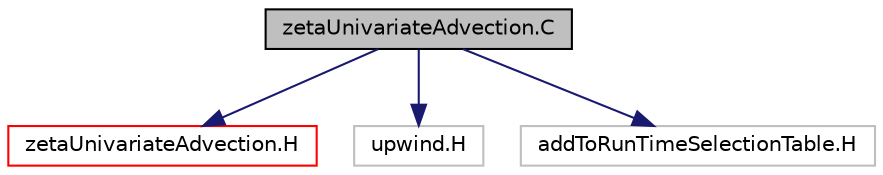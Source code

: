 digraph "zetaUnivariateAdvection.C"
{
  bgcolor="transparent";
  edge [fontname="Helvetica",fontsize="10",labelfontname="Helvetica",labelfontsize="10"];
  node [fontname="Helvetica",fontsize="10",shape=record];
  Node0 [label="zetaUnivariateAdvection.C",height=0.2,width=0.4,color="black", fillcolor="grey75", style="filled", fontcolor="black"];
  Node0 -> Node1 [color="midnightblue",fontsize="10",style="solid",fontname="Helvetica"];
  Node1 [label="zetaUnivariateAdvection.H",height=0.2,width=0.4,color="red",URL="$a00167.html"];
  Node0 -> Node45 [color="midnightblue",fontsize="10",style="solid",fontname="Helvetica"];
  Node45 [label="upwind.H",height=0.2,width=0.4,color="grey75"];
  Node0 -> Node46 [color="midnightblue",fontsize="10",style="solid",fontname="Helvetica"];
  Node46 [label="addToRunTimeSelectionTable.H",height=0.2,width=0.4,color="grey75"];
}
